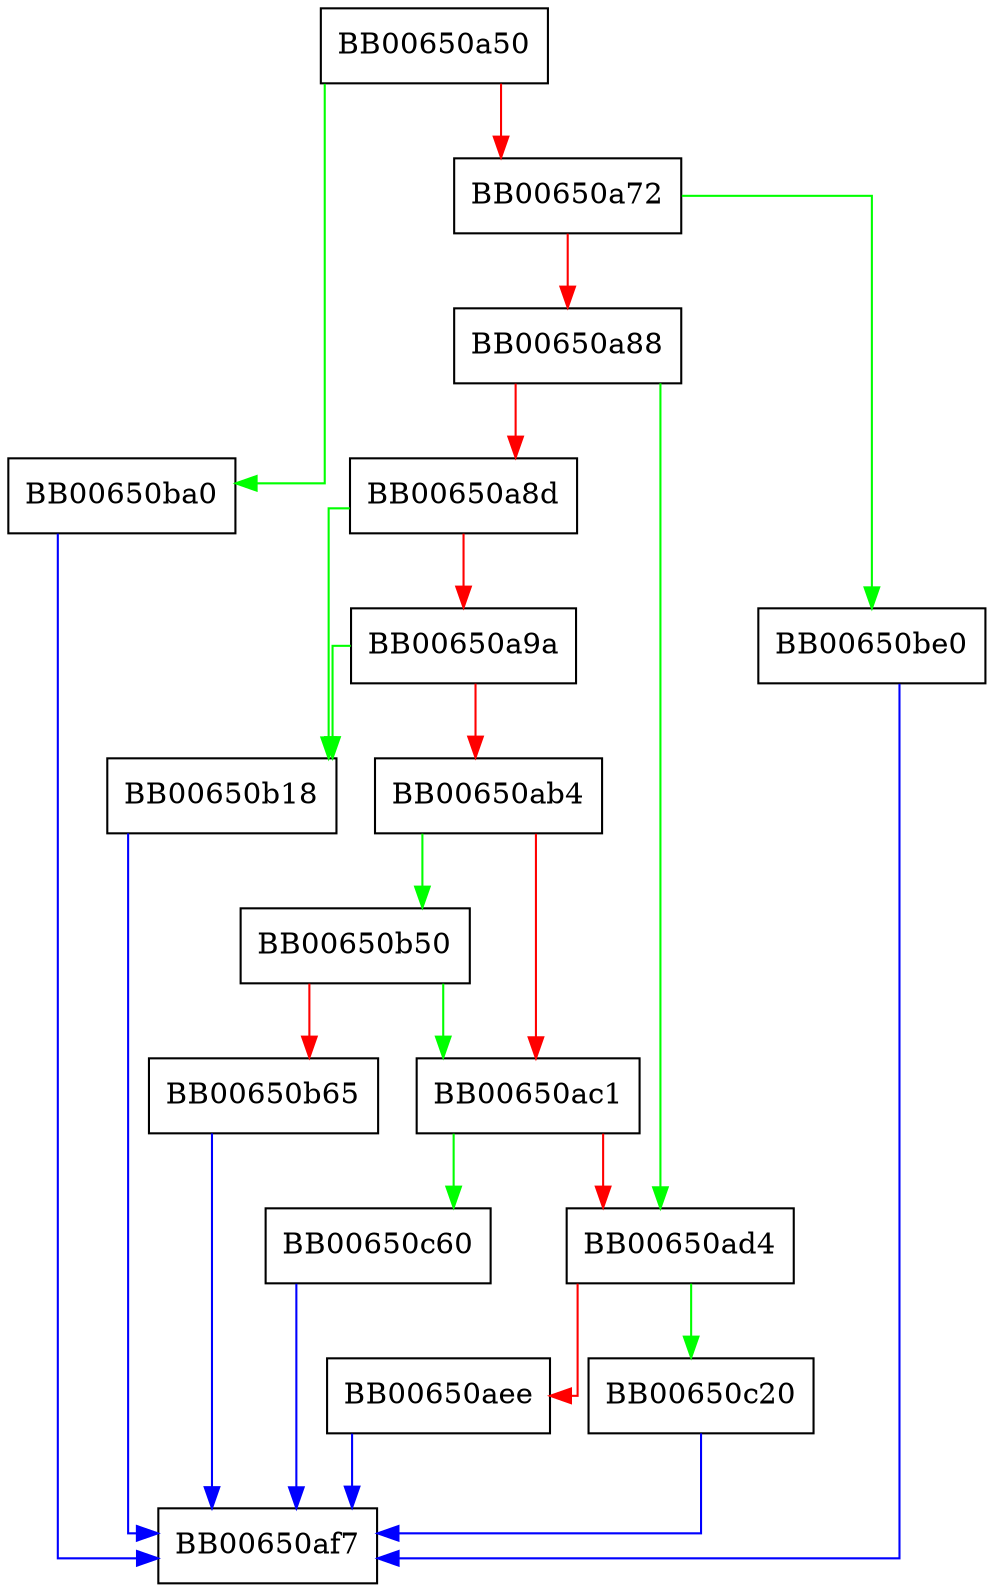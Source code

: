 digraph TS_RESP_CTX_set_status_info {
  node [shape="box"];
  graph [splines=ortho];
  BB00650a50 -> BB00650ba0 [color="green"];
  BB00650a50 -> BB00650a72 [color="red"];
  BB00650a72 -> BB00650be0 [color="green"];
  BB00650a72 -> BB00650a88 [color="red"];
  BB00650a88 -> BB00650ad4 [color="green"];
  BB00650a88 -> BB00650a8d [color="red"];
  BB00650a8d -> BB00650b18 [color="green"];
  BB00650a8d -> BB00650a9a [color="red"];
  BB00650a9a -> BB00650b18 [color="green"];
  BB00650a9a -> BB00650ab4 [color="red"];
  BB00650ab4 -> BB00650b50 [color="green"];
  BB00650ab4 -> BB00650ac1 [color="red"];
  BB00650ac1 -> BB00650c60 [color="green"];
  BB00650ac1 -> BB00650ad4 [color="red"];
  BB00650ad4 -> BB00650c20 [color="green"];
  BB00650ad4 -> BB00650aee [color="red"];
  BB00650aee -> BB00650af7 [color="blue"];
  BB00650b18 -> BB00650af7 [color="blue"];
  BB00650b50 -> BB00650ac1 [color="green"];
  BB00650b50 -> BB00650b65 [color="red"];
  BB00650b65 -> BB00650af7 [color="blue"];
  BB00650ba0 -> BB00650af7 [color="blue"];
  BB00650be0 -> BB00650af7 [color="blue"];
  BB00650c20 -> BB00650af7 [color="blue"];
  BB00650c60 -> BB00650af7 [color="blue"];
}